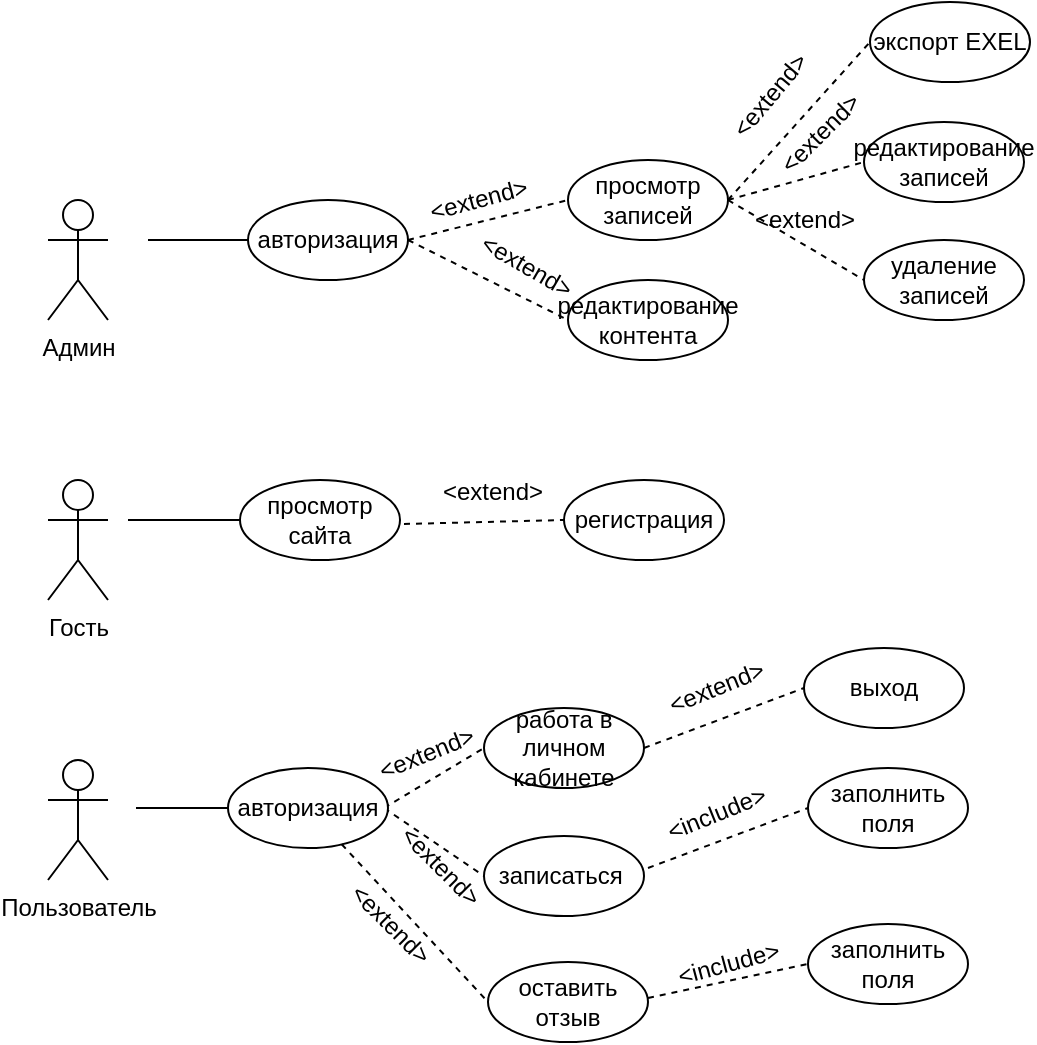 <mxfile version="26.0.16">
  <diagram name="Page-1" id="BsfhfO7r2-OL93XCY0b7">
    <mxGraphModel dx="1209" dy="658" grid="0" gridSize="10" guides="1" tooltips="1" connect="1" arrows="1" fold="1" page="1" pageScale="1" pageWidth="1169" pageHeight="827" math="0" shadow="0">
      <root>
        <mxCell id="0" />
        <mxCell id="1" parent="0" />
        <mxCell id="SLyEM2WdTrsiLMp95Ln2-1" value="Пользователь" style="shape=umlActor;verticalLabelPosition=bottom;verticalAlign=top;html=1;outlineConnect=0;" parent="1" vertex="1">
          <mxGeometry x="93" y="444" width="30" height="60" as="geometry" />
        </mxCell>
        <mxCell id="SLyEM2WdTrsiLMp95Ln2-2" value="Админ" style="shape=umlActor;verticalLabelPosition=bottom;verticalAlign=top;html=1;outlineConnect=0;" parent="1" vertex="1">
          <mxGeometry x="93" y="164" width="30" height="60" as="geometry" />
        </mxCell>
        <mxCell id="SLyEM2WdTrsiLMp95Ln2-3" value="просмотр записей" style="ellipse;whiteSpace=wrap;html=1;" parent="1" vertex="1">
          <mxGeometry x="353" y="144" width="80" height="40" as="geometry" />
        </mxCell>
        <mxCell id="SLyEM2WdTrsiLMp95Ln2-4" value="авторизация" style="ellipse;whiteSpace=wrap;html=1;" parent="1" vertex="1">
          <mxGeometry x="193" y="164" width="80" height="40" as="geometry" />
        </mxCell>
        <mxCell id="SLyEM2WdTrsiLMp95Ln2-5" value="удаление записей" style="ellipse;whiteSpace=wrap;html=1;" parent="1" vertex="1">
          <mxGeometry x="501" y="184" width="80" height="40" as="geometry" />
        </mxCell>
        <mxCell id="SLyEM2WdTrsiLMp95Ln2-6" value="редактирование контента" style="ellipse;whiteSpace=wrap;html=1;" parent="1" vertex="1">
          <mxGeometry x="353" y="204" width="80" height="40" as="geometry" />
        </mxCell>
        <mxCell id="SLyEM2WdTrsiLMp95Ln2-10" value="" style="endArrow=none;html=1;rounded=0;entryX=0;entryY=0.5;entryDx=0;entryDy=0;" parent="1" target="SLyEM2WdTrsiLMp95Ln2-4" edge="1">
          <mxGeometry width="50" height="50" relative="1" as="geometry">
            <mxPoint x="143" y="184" as="sourcePoint" />
            <mxPoint x="213" y="224" as="targetPoint" />
          </mxGeometry>
        </mxCell>
        <mxCell id="SLyEM2WdTrsiLMp95Ln2-11" value="Гость" style="shape=umlActor;verticalLabelPosition=bottom;verticalAlign=top;html=1;outlineConnect=0;" parent="1" vertex="1">
          <mxGeometry x="93" y="304" width="30" height="60" as="geometry" />
        </mxCell>
        <mxCell id="SLyEM2WdTrsiLMp95Ln2-13" value="просмотр сайта" style="ellipse;whiteSpace=wrap;html=1;" parent="1" vertex="1">
          <mxGeometry x="189" y="304" width="80" height="40" as="geometry" />
        </mxCell>
        <mxCell id="SLyEM2WdTrsiLMp95Ln2-14" value="регистрация" style="ellipse;whiteSpace=wrap;html=1;" parent="1" vertex="1">
          <mxGeometry x="351" y="304" width="80" height="40" as="geometry" />
        </mxCell>
        <mxCell id="SLyEM2WdTrsiLMp95Ln2-15" value="работа в личном кабинете" style="ellipse;whiteSpace=wrap;html=1;" parent="1" vertex="1">
          <mxGeometry x="311" y="418" width="80" height="40" as="geometry" />
        </mxCell>
        <mxCell id="SLyEM2WdTrsiLMp95Ln2-16" value="выход" style="ellipse;whiteSpace=wrap;html=1;" parent="1" vertex="1">
          <mxGeometry x="471" y="388" width="80" height="40" as="geometry" />
        </mxCell>
        <mxCell id="SLyEM2WdTrsiLMp95Ln2-17" value="записаться&amp;nbsp;" style="ellipse;whiteSpace=wrap;html=1;" parent="1" vertex="1">
          <mxGeometry x="311" y="482" width="80" height="40" as="geometry" />
        </mxCell>
        <mxCell id="SLyEM2WdTrsiLMp95Ln2-18" value="" style="endArrow=none;html=1;rounded=0;entryX=0;entryY=0.5;entryDx=0;entryDy=0;" parent="1" target="SLyEM2WdTrsiLMp95Ln2-13" edge="1">
          <mxGeometry width="50" height="50" relative="1" as="geometry">
            <mxPoint x="133" y="324" as="sourcePoint" />
            <mxPoint x="183" y="324" as="targetPoint" />
          </mxGeometry>
        </mxCell>
        <mxCell id="SLyEM2WdTrsiLMp95Ln2-20" value="" style="endArrow=none;html=1;rounded=0;entryX=0;entryY=0.5;entryDx=0;entryDy=0;dashed=1;" parent="1" target="SLyEM2WdTrsiLMp95Ln2-15" edge="1">
          <mxGeometry width="50" height="50" relative="1" as="geometry">
            <mxPoint x="261" y="468" as="sourcePoint" />
            <mxPoint x="321" y="368" as="targetPoint" />
          </mxGeometry>
        </mxCell>
        <mxCell id="SLyEM2WdTrsiLMp95Ln2-21" value="" style="endArrow=none;html=1;rounded=0;entryX=0;entryY=0.5;entryDx=0;entryDy=0;dashed=1;" parent="1" target="SLyEM2WdTrsiLMp95Ln2-17" edge="1">
          <mxGeometry width="50" height="50" relative="1" as="geometry">
            <mxPoint x="261" y="468" as="sourcePoint" />
            <mxPoint x="321" y="448" as="targetPoint" />
          </mxGeometry>
        </mxCell>
        <mxCell id="SLyEM2WdTrsiLMp95Ln2-24" value="" style="endArrow=none;dashed=1;html=1;rounded=0;exitX=1;exitY=0.5;exitDx=0;exitDy=0;entryX=0;entryY=0.5;entryDx=0;entryDy=0;" parent="1" source="SLyEM2WdTrsiLMp95Ln2-15" target="SLyEM2WdTrsiLMp95Ln2-16" edge="1">
          <mxGeometry width="50" height="50" relative="1" as="geometry">
            <mxPoint x="401" y="418" as="sourcePoint" />
            <mxPoint x="451" y="368" as="targetPoint" />
          </mxGeometry>
        </mxCell>
        <mxCell id="SLyEM2WdTrsiLMp95Ln2-25" value="&amp;lt;extend&amp;gt;" style="text;html=1;align=center;verticalAlign=middle;resizable=0;points=[];autosize=1;strokeColor=none;fillColor=none;rotation=338;" parent="1" vertex="1">
          <mxGeometry x="393" y="395" width="68" height="26" as="geometry" />
        </mxCell>
        <mxCell id="SLyEM2WdTrsiLMp95Ln2-26" value="" style="endArrow=none;dashed=1;html=1;rounded=0;exitX=1;exitY=0.5;exitDx=0;exitDy=0;entryX=0;entryY=0.5;entryDx=0;entryDy=0;" parent="1" edge="1">
          <mxGeometry width="50" height="50" relative="1" as="geometry">
            <mxPoint x="393" y="498" as="sourcePoint" />
            <mxPoint x="473" y="468" as="targetPoint" />
          </mxGeometry>
        </mxCell>
        <mxCell id="SLyEM2WdTrsiLMp95Ln2-27" value="заполнить поля" style="ellipse;whiteSpace=wrap;html=1;" parent="1" vertex="1">
          <mxGeometry x="473" y="448" width="80" height="40" as="geometry" />
        </mxCell>
        <mxCell id="SLyEM2WdTrsiLMp95Ln2-28" value="&amp;lt;include&amp;gt;" style="text;html=1;align=center;verticalAlign=middle;resizable=0;points=[];autosize=1;strokeColor=none;fillColor=none;rotation=338;" parent="1" vertex="1">
          <mxGeometry x="392" y="458" width="70" height="26" as="geometry" />
        </mxCell>
        <mxCell id="SLyEM2WdTrsiLMp95Ln2-30" value="" style="endArrow=none;dashed=1;html=1;rounded=0;exitX=1;exitY=0.5;exitDx=0;exitDy=0;entryX=0;entryY=0.5;entryDx=0;entryDy=0;" parent="1" source="SLyEM2WdTrsiLMp95Ln2-4" target="SLyEM2WdTrsiLMp95Ln2-3" edge="1">
          <mxGeometry width="50" height="50" relative="1" as="geometry">
            <mxPoint x="298" y="217" as="sourcePoint" />
            <mxPoint x="348" y="167" as="targetPoint" />
          </mxGeometry>
        </mxCell>
        <mxCell id="SLyEM2WdTrsiLMp95Ln2-31" value="" style="endArrow=none;dashed=1;html=1;rounded=0;exitX=1;exitY=0.5;exitDx=0;exitDy=0;entryX=0;entryY=0.5;entryDx=0;entryDy=0;" parent="1" source="SLyEM2WdTrsiLMp95Ln2-4" target="SLyEM2WdTrsiLMp95Ln2-6" edge="1">
          <mxGeometry width="50" height="50" relative="1" as="geometry">
            <mxPoint x="285" y="251" as="sourcePoint" />
            <mxPoint x="335" y="201" as="targetPoint" />
          </mxGeometry>
        </mxCell>
        <mxCell id="SLyEM2WdTrsiLMp95Ln2-32" value="" style="endArrow=none;dashed=1;html=1;rounded=0;exitX=1;exitY=0.5;exitDx=0;exitDy=0;entryX=0;entryY=0.5;entryDx=0;entryDy=0;" parent="1" source="SLyEM2WdTrsiLMp95Ln2-3" target="SLyEM2WdTrsiLMp95Ln2-5" edge="1">
          <mxGeometry width="50" height="50" relative="1" as="geometry">
            <mxPoint x="488" y="213" as="sourcePoint" />
            <mxPoint x="538" y="163" as="targetPoint" />
          </mxGeometry>
        </mxCell>
        <mxCell id="SLyEM2WdTrsiLMp95Ln2-33" value="&amp;lt;extend&amp;gt;" style="text;html=1;align=center;verticalAlign=middle;resizable=0;points=[];autosize=1;strokeColor=none;fillColor=none;rotation=0;" parent="1" vertex="1">
          <mxGeometry x="437" y="161" width="68" height="26" as="geometry" />
        </mxCell>
        <mxCell id="SLyEM2WdTrsiLMp95Ln2-34" value="&amp;lt;extend&amp;gt;" style="text;html=1;align=center;verticalAlign=middle;resizable=0;points=[];autosize=1;strokeColor=none;fillColor=none;rotation=30;" parent="1" vertex="1">
          <mxGeometry x="298" y="184" width="68" height="26" as="geometry" />
        </mxCell>
        <mxCell id="SLyEM2WdTrsiLMp95Ln2-35" value="&amp;lt;extend&amp;gt;" style="text;html=1;align=center;verticalAlign=middle;resizable=0;points=[];autosize=1;strokeColor=none;fillColor=none;rotation=-15;" parent="1" vertex="1">
          <mxGeometry x="274" y="151" width="68" height="26" as="geometry" />
        </mxCell>
        <mxCell id="SLyEM2WdTrsiLMp95Ln2-36" value="" style="endArrow=none;dashed=1;html=1;rounded=0;exitX=1;exitY=0.5;exitDx=0;exitDy=0;entryX=0;entryY=0.5;entryDx=0;entryDy=0;" parent="1" target="SLyEM2WdTrsiLMp95Ln2-14" edge="1">
          <mxGeometry width="50" height="50" relative="1" as="geometry">
            <mxPoint x="271" y="326" as="sourcePoint" />
            <mxPoint x="351" y="296" as="targetPoint" />
          </mxGeometry>
        </mxCell>
        <mxCell id="SLyEM2WdTrsiLMp95Ln2-37" value="&amp;lt;extend&amp;gt;" style="text;html=1;align=center;verticalAlign=middle;resizable=0;points=[];autosize=1;strokeColor=none;fillColor=none;rotation=0;" parent="1" vertex="1">
          <mxGeometry x="281" y="297" width="68" height="26" as="geometry" />
        </mxCell>
        <mxCell id="SLyEM2WdTrsiLMp95Ln2-38" value="авторизация" style="ellipse;whiteSpace=wrap;html=1;" parent="1" vertex="1">
          <mxGeometry x="183" y="448" width="80" height="40" as="geometry" />
        </mxCell>
        <mxCell id="SLyEM2WdTrsiLMp95Ln2-39" value="" style="endArrow=none;html=1;rounded=0;entryX=0;entryY=0.5;entryDx=0;entryDy=0;" parent="1" target="SLyEM2WdTrsiLMp95Ln2-38" edge="1">
          <mxGeometry width="50" height="50" relative="1" as="geometry">
            <mxPoint x="137" y="468" as="sourcePoint" />
            <mxPoint x="173" y="496" as="targetPoint" />
          </mxGeometry>
        </mxCell>
        <mxCell id="SLyEM2WdTrsiLMp95Ln2-40" value="&amp;lt;extend&amp;gt;" style="text;html=1;align=center;verticalAlign=middle;resizable=0;points=[];autosize=1;strokeColor=none;fillColor=none;rotation=338;" parent="1" vertex="1">
          <mxGeometry x="248" y="428" width="68" height="26" as="geometry" />
        </mxCell>
        <mxCell id="SLyEM2WdTrsiLMp95Ln2-41" value="&amp;lt;extend&amp;gt;" style="text;html=1;align=center;verticalAlign=middle;resizable=0;points=[];autosize=1;strokeColor=none;fillColor=none;rotation=45;" parent="1" vertex="1">
          <mxGeometry x="255" y="484" width="68" height="26" as="geometry" />
        </mxCell>
        <mxCell id="IrmD-BjDyrnIS8Logd-o-1" value="оставить отзыв" style="ellipse;whiteSpace=wrap;html=1;" parent="1" vertex="1">
          <mxGeometry x="313" y="545" width="80" height="40" as="geometry" />
        </mxCell>
        <mxCell id="IrmD-BjDyrnIS8Logd-o-2" value="заполнить поля" style="ellipse;whiteSpace=wrap;html=1;" parent="1" vertex="1">
          <mxGeometry x="473" y="526" width="80" height="40" as="geometry" />
        </mxCell>
        <mxCell id="IrmD-BjDyrnIS8Logd-o-3" value="&amp;lt;include&amp;gt;" style="text;html=1;align=center;verticalAlign=middle;resizable=0;points=[];autosize=1;strokeColor=none;fillColor=none;rotation=-15;" parent="1" vertex="1">
          <mxGeometry x="398" y="533" width="70" height="26" as="geometry" />
        </mxCell>
        <mxCell id="IrmD-BjDyrnIS8Logd-o-4" value="" style="endArrow=none;dashed=1;html=1;rounded=0;exitX=1;exitY=0.5;exitDx=0;exitDy=0;entryX=0;entryY=0.5;entryDx=0;entryDy=0;" parent="1" target="IrmD-BjDyrnIS8Logd-o-2" edge="1">
          <mxGeometry width="50" height="50" relative="1" as="geometry">
            <mxPoint x="393" y="563" as="sourcePoint" />
            <mxPoint x="473" y="533" as="targetPoint" />
          </mxGeometry>
        </mxCell>
        <mxCell id="IrmD-BjDyrnIS8Logd-o-5" value="" style="endArrow=none;dashed=1;html=1;rounded=0;entryX=0;entryY=0.5;entryDx=0;entryDy=0;" parent="1" source="SLyEM2WdTrsiLMp95Ln2-38" target="IrmD-BjDyrnIS8Logd-o-1" edge="1">
          <mxGeometry width="50" height="50" relative="1" as="geometry">
            <mxPoint x="413" y="518" as="sourcePoint" />
            <mxPoint x="493" y="488" as="targetPoint" />
          </mxGeometry>
        </mxCell>
        <mxCell id="IrmD-BjDyrnIS8Logd-o-6" value="&amp;lt;extend&amp;gt;" style="text;html=1;align=center;verticalAlign=middle;resizable=0;points=[];autosize=1;strokeColor=none;fillColor=none;rotation=45;" parent="1" vertex="1">
          <mxGeometry x="230" y="513" width="68" height="26" as="geometry" />
        </mxCell>
        <mxCell id="nLjZLpSFoqCz-PKqIvXQ-1" value="редактирование записей" style="ellipse;whiteSpace=wrap;html=1;" vertex="1" parent="1">
          <mxGeometry x="501" y="125" width="80" height="40" as="geometry" />
        </mxCell>
        <mxCell id="nLjZLpSFoqCz-PKqIvXQ-2" value="экспорт EXEL" style="ellipse;whiteSpace=wrap;html=1;" vertex="1" parent="1">
          <mxGeometry x="504" y="65" width="80" height="40" as="geometry" />
        </mxCell>
        <mxCell id="nLjZLpSFoqCz-PKqIvXQ-3" value="&amp;lt;extend&amp;gt;" style="text;html=1;align=center;verticalAlign=middle;resizable=0;points=[];autosize=1;strokeColor=none;fillColor=none;rotation=-45;" vertex="1" parent="1">
          <mxGeometry x="445" y="118" width="68" height="26" as="geometry" />
        </mxCell>
        <mxCell id="nLjZLpSFoqCz-PKqIvXQ-4" value="" style="endArrow=none;dashed=1;html=1;rounded=0;exitX=1;exitY=0.5;exitDx=0;exitDy=0;entryX=0;entryY=0.5;entryDx=0;entryDy=0;" edge="1" parent="1" source="SLyEM2WdTrsiLMp95Ln2-3" target="nLjZLpSFoqCz-PKqIvXQ-1">
          <mxGeometry width="50" height="50" relative="1" as="geometry">
            <mxPoint x="443" y="174" as="sourcePoint" />
            <mxPoint x="505" y="174" as="targetPoint" />
          </mxGeometry>
        </mxCell>
        <mxCell id="nLjZLpSFoqCz-PKqIvXQ-5" value="" style="endArrow=none;dashed=1;html=1;rounded=0;exitX=1;exitY=0.5;exitDx=0;exitDy=0;entryX=0;entryY=0.5;entryDx=0;entryDy=0;" edge="1" parent="1" source="SLyEM2WdTrsiLMp95Ln2-3" target="nLjZLpSFoqCz-PKqIvXQ-2">
          <mxGeometry width="50" height="50" relative="1" as="geometry">
            <mxPoint x="443" y="174" as="sourcePoint" />
            <mxPoint x="505" y="115" as="targetPoint" />
          </mxGeometry>
        </mxCell>
        <mxCell id="nLjZLpSFoqCz-PKqIvXQ-6" value="&amp;lt;extend&amp;gt;" style="text;html=1;align=center;verticalAlign=middle;resizable=0;points=[];autosize=1;strokeColor=none;fillColor=none;rotation=-50;" vertex="1" parent="1">
          <mxGeometry x="420" y="99" width="68" height="26" as="geometry" />
        </mxCell>
      </root>
    </mxGraphModel>
  </diagram>
</mxfile>
